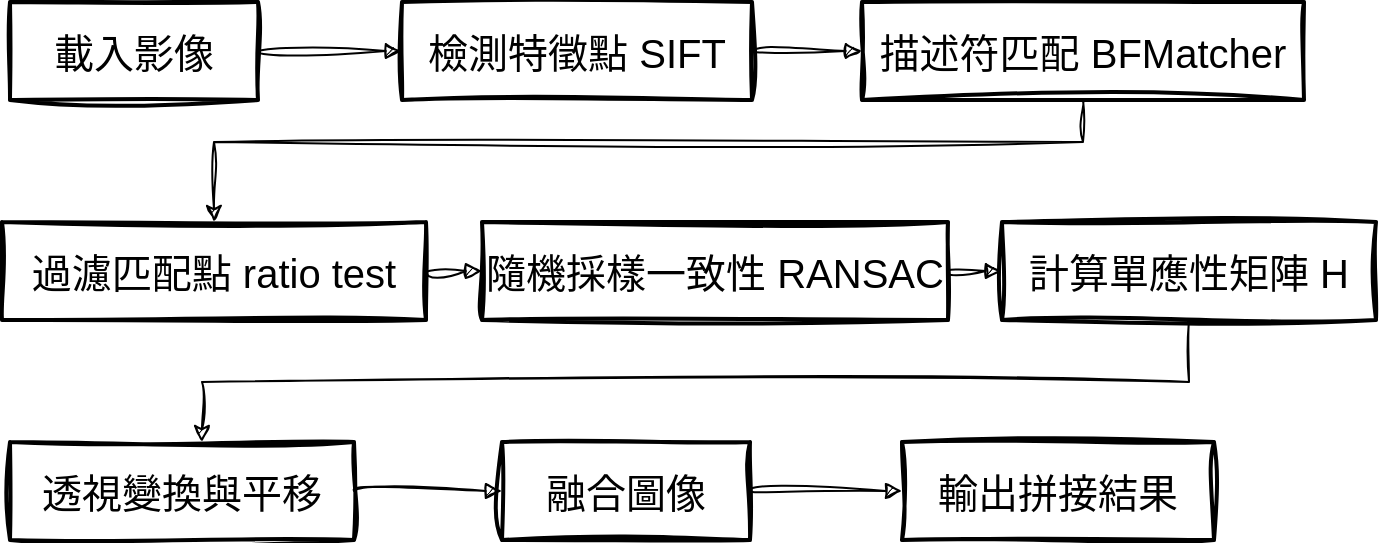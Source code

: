 <mxfile version="24.7.17">
  <diagram name="第1頁" id="zWrscoIb-e2rPoPNSZYR">
    <mxGraphModel dx="1098" dy="828" grid="1" gridSize="10" guides="1" tooltips="1" connect="1" arrows="1" fold="1" page="1" pageScale="1" pageWidth="827" pageHeight="1169" math="0" shadow="0">
      <root>
        <mxCell id="0" />
        <mxCell id="1" parent="0" />
        <mxCell id="y8ABvGKaBrcPEhD9dzAO-1" value="載入影像" style="whiteSpace=wrap;strokeWidth=2;fontSize=20;sketch=1;curveFitting=1;jiggle=2;labelBackgroundColor=none;" vertex="1" parent="1">
          <mxGeometry x="74" y="20" width="124" height="49" as="geometry" />
        </mxCell>
        <mxCell id="y8ABvGKaBrcPEhD9dzAO-2" value="檢測特徵點 SIFT" style="whiteSpace=wrap;strokeWidth=2;fontSize=20;sketch=1;curveFitting=1;jiggle=2;labelBackgroundColor=none;" vertex="1" parent="1">
          <mxGeometry x="270" y="20" width="175" height="49" as="geometry" />
        </mxCell>
        <mxCell id="y8ABvGKaBrcPEhD9dzAO-18" value="" style="edgeStyle=orthogonalEdgeStyle;rounded=0;sketch=1;hachureGap=4;jiggle=2;curveFitting=1;orthogonalLoop=1;jettySize=auto;html=1;fontFamily=Architects Daughter;fontSource=https%3A%2F%2Ffonts.googleapis.com%2Fcss%3Ffamily%3DArchitects%2BDaughter;" edge="1" parent="1" source="y8ABvGKaBrcPEhD9dzAO-3" target="y8ABvGKaBrcPEhD9dzAO-4">
          <mxGeometry relative="1" as="geometry">
            <Array as="points">
              <mxPoint x="611" y="90" />
              <mxPoint x="176" y="90" />
            </Array>
          </mxGeometry>
        </mxCell>
        <mxCell id="y8ABvGKaBrcPEhD9dzAO-3" value="描述符匹配 BFMatcher" style="whiteSpace=wrap;strokeWidth=2;fontSize=20;sketch=1;curveFitting=1;jiggle=2;labelBackgroundColor=none;" vertex="1" parent="1">
          <mxGeometry x="500" y="20" width="221" height="49" as="geometry" />
        </mxCell>
        <mxCell id="y8ABvGKaBrcPEhD9dzAO-4" value="過濾匹配點 ratio test" style="whiteSpace=wrap;strokeWidth=2;fontSize=20;sketch=1;curveFitting=1;jiggle=2;labelBackgroundColor=none;" vertex="1" parent="1">
          <mxGeometry x="70" y="130" width="212" height="49" as="geometry" />
        </mxCell>
        <mxCell id="y8ABvGKaBrcPEhD9dzAO-5" value="隨機採樣一致性 RANSAC" style="whiteSpace=wrap;strokeWidth=2;fontSize=20;sketch=1;curveFitting=1;jiggle=2;labelBackgroundColor=none;" vertex="1" parent="1">
          <mxGeometry x="310" y="130" width="233" height="49" as="geometry" />
        </mxCell>
        <mxCell id="y8ABvGKaBrcPEhD9dzAO-19" value="" style="edgeStyle=orthogonalEdgeStyle;rounded=0;sketch=1;hachureGap=4;jiggle=2;curveFitting=1;orthogonalLoop=1;jettySize=auto;html=1;fontFamily=Architects Daughter;fontSource=https%3A%2F%2Ffonts.googleapis.com%2Fcss%3Ffamily%3DArchitects%2BDaughter;entryX=0.558;entryY=0;entryDx=0;entryDy=0;entryPerimeter=0;" edge="1" parent="1" source="y8ABvGKaBrcPEhD9dzAO-6" target="y8ABvGKaBrcPEhD9dzAO-7">
          <mxGeometry relative="1" as="geometry">
            <Array as="points">
              <mxPoint x="664" y="210" />
              <mxPoint x="170" y="210" />
            </Array>
          </mxGeometry>
        </mxCell>
        <mxCell id="y8ABvGKaBrcPEhD9dzAO-6" value="計算單應性矩陣 H" style="whiteSpace=wrap;strokeWidth=2;fontSize=20;sketch=1;curveFitting=1;jiggle=2;labelBackgroundColor=none;" vertex="1" parent="1">
          <mxGeometry x="570" y="130" width="187" height="49" as="geometry" />
        </mxCell>
        <mxCell id="y8ABvGKaBrcPEhD9dzAO-7" value="透視變換與平移" style="whiteSpace=wrap;strokeWidth=2;fontSize=20;sketch=1;curveFitting=1;jiggle=2;labelBackgroundColor=none;" vertex="1" parent="1">
          <mxGeometry x="74" y="240" width="172" height="49" as="geometry" />
        </mxCell>
        <mxCell id="y8ABvGKaBrcPEhD9dzAO-8" value="融合圖像" style="whiteSpace=wrap;strokeWidth=2;fontSize=20;sketch=1;curveFitting=1;jiggle=2;labelBackgroundColor=none;" vertex="1" parent="1">
          <mxGeometry x="320" y="240" width="124" height="49" as="geometry" />
        </mxCell>
        <mxCell id="y8ABvGKaBrcPEhD9dzAO-9" value="輸出拼接結果" style="whiteSpace=wrap;strokeWidth=2;fontSize=20;sketch=1;curveFitting=1;jiggle=2;labelBackgroundColor=none;" vertex="1" parent="1">
          <mxGeometry x="520" y="240" width="156" height="49" as="geometry" />
        </mxCell>
        <mxCell id="y8ABvGKaBrcPEhD9dzAO-10" value="" style="curved=1;startArrow=none;endArrow=block;exitX=1;exitY=0.5;entryX=0;entryY=0.5;rounded=0;fontSize=20;sketch=1;curveFitting=1;jiggle=2;labelBackgroundColor=none;fontColor=default;exitDx=0;exitDy=0;entryDx=0;entryDy=0;" edge="1" parent="1" source="y8ABvGKaBrcPEhD9dzAO-1" target="y8ABvGKaBrcPEhD9dzAO-2">
          <mxGeometry relative="1" as="geometry">
            <Array as="points" />
          </mxGeometry>
        </mxCell>
        <mxCell id="y8ABvGKaBrcPEhD9dzAO-11" value="" style="curved=1;startArrow=none;endArrow=block;exitX=1;exitY=0.5;entryX=0;entryY=0.5;rounded=0;fontSize=20;sketch=1;curveFitting=1;jiggle=2;labelBackgroundColor=none;fontColor=default;entryDx=0;entryDy=0;exitDx=0;exitDy=0;" edge="1" parent="1" source="y8ABvGKaBrcPEhD9dzAO-2" target="y8ABvGKaBrcPEhD9dzAO-3">
          <mxGeometry relative="1" as="geometry">
            <Array as="points" />
          </mxGeometry>
        </mxCell>
        <mxCell id="y8ABvGKaBrcPEhD9dzAO-13" value="" style="curved=1;startArrow=none;endArrow=block;exitX=1;exitY=0.5;entryX=0;entryY=0.5;rounded=0;fontSize=20;sketch=1;curveFitting=1;jiggle=2;labelBackgroundColor=none;fontColor=default;exitDx=0;exitDy=0;entryDx=0;entryDy=0;" edge="1" parent="1" source="y8ABvGKaBrcPEhD9dzAO-4" target="y8ABvGKaBrcPEhD9dzAO-5">
          <mxGeometry relative="1" as="geometry">
            <Array as="points" />
          </mxGeometry>
        </mxCell>
        <mxCell id="y8ABvGKaBrcPEhD9dzAO-14" value="" style="curved=1;startArrow=none;endArrow=block;exitX=1;exitY=0.5;entryX=0;entryY=0.5;rounded=0;fontSize=20;sketch=1;curveFitting=1;jiggle=2;labelBackgroundColor=none;fontColor=default;exitDx=0;exitDy=0;entryDx=0;entryDy=0;" edge="1" parent="1" source="y8ABvGKaBrcPEhD9dzAO-5" target="y8ABvGKaBrcPEhD9dzAO-6">
          <mxGeometry relative="1" as="geometry">
            <Array as="points" />
          </mxGeometry>
        </mxCell>
        <mxCell id="y8ABvGKaBrcPEhD9dzAO-16" value="" style="curved=1;startArrow=none;endArrow=block;exitX=1;exitY=0.5;entryX=0;entryY=0.5;rounded=0;fontSize=20;sketch=1;curveFitting=1;jiggle=2;labelBackgroundColor=none;fontColor=default;exitDx=0;exitDy=0;entryDx=0;entryDy=0;" edge="1" parent="1" source="y8ABvGKaBrcPEhD9dzAO-7" target="y8ABvGKaBrcPEhD9dzAO-8">
          <mxGeometry relative="1" as="geometry">
            <Array as="points" />
          </mxGeometry>
        </mxCell>
        <mxCell id="y8ABvGKaBrcPEhD9dzAO-17" value="" style="curved=1;startArrow=none;endArrow=block;exitX=1;exitY=0.5;entryX=0;entryY=0.5;rounded=0;fontSize=20;sketch=1;curveFitting=1;jiggle=2;labelBackgroundColor=none;fontColor=default;exitDx=0;exitDy=0;entryDx=0;entryDy=0;" edge="1" parent="1" source="y8ABvGKaBrcPEhD9dzAO-8" target="y8ABvGKaBrcPEhD9dzAO-9">
          <mxGeometry relative="1" as="geometry">
            <Array as="points" />
          </mxGeometry>
        </mxCell>
      </root>
    </mxGraphModel>
  </diagram>
</mxfile>
